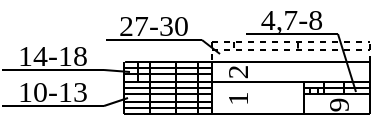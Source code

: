 <mxfile version="14.5.1" type="device"><diagram id="sRBYyVevps4pl8VskuLO" name="Page-1"><mxGraphModel dx="693" dy="551" grid="1" gridSize="1" guides="1" tooltips="1" connect="1" arrows="1" fold="1" page="1" pageScale="1" pageWidth="280" pageHeight="200" math="0" shadow="0"><root><mxCell id="0"/><mxCell id="1" parent="0"/><mxCell id="vrU-JMcrjtKYh5BIRuSD-8" value="" style="rounded=0;whiteSpace=wrap;html=1;fontSize=15;noLabel=1;fontColor=none;strokeColor=none;" vertex="1" parent="1"><mxGeometry x="214" y="143" width="45" height="26" as="geometry"/></mxCell><mxCell id="U6kisqNHEcAzyzzc-JyP-313" value="" style="rounded=0;whiteSpace=wrap;html=1;fontSize=15;noLabel=1;fontColor=none;strokeColor=none;" parent="1" vertex="1"><mxGeometry x="145" y="146" width="46" height="22" as="geometry"/></mxCell><mxCell id="U6kisqNHEcAzyzzc-JyP-227" value="" style="endArrow=none;html=1;fontSize=15;" parent="1" edge="1"><mxGeometry width="50" height="50" relative="1" as="geometry"><mxPoint x="153" y="196" as="sourcePoint"/><mxPoint x="153" y="170" as="targetPoint"/></mxGeometry></mxCell><mxCell id="U6kisqNHEcAzyzzc-JyP-231" value="" style="endArrow=none;html=1;fontSize=15;" parent="1" edge="1"><mxGeometry width="50" height="50" relative="1" as="geometry"><mxPoint x="153" y="196" as="sourcePoint"/><mxPoint x="276" y="196" as="targetPoint"/></mxGeometry></mxCell><mxCell id="U6kisqNHEcAzyzzc-JyP-232" value="" style="endArrow=none;html=1;fontSize=15;" parent="1" edge="1"><mxGeometry width="50" height="50" relative="1" as="geometry"><mxPoint x="276" y="196" as="sourcePoint"/><mxPoint x="276" y="170" as="targetPoint"/></mxGeometry></mxCell><mxCell id="U6kisqNHEcAzyzzc-JyP-262" value="&lt;font face=&quot;Verdana&quot; style=&quot;font-size: 15px&quot;&gt;4,7-8&lt;/font&gt;" style="text;html=1;strokeColor=none;fillColor=none;align=center;verticalAlign=middle;whiteSpace=wrap;rounded=0;fontSize=15;" parent="1" vertex="1"><mxGeometry x="214" y="140" width="46" height="16" as="geometry"/></mxCell><mxCell id="U6kisqNHEcAzyzzc-JyP-279" value="" style="endArrow=none;html=1;fontSize=15;" parent="1" edge="1"><mxGeometry width="50" height="50" relative="1" as="geometry"><mxPoint x="160" y="180" as="sourcePoint"/><mxPoint x="160" y="170" as="targetPoint"/></mxGeometry></mxCell><mxCell id="U6kisqNHEcAzyzzc-JyP-280" value="" style="endArrow=none;html=1;fontSize=15;" parent="1" edge="1"><mxGeometry width="50" height="50" relative="1" as="geometry"><mxPoint x="166" y="195.67" as="sourcePoint"/><mxPoint x="166" y="170" as="targetPoint"/></mxGeometry></mxCell><mxCell id="U6kisqNHEcAzyzzc-JyP-282" value="" style="endArrow=none;html=1;fontSize=15;" parent="1" edge="1"><mxGeometry width="50" height="50" relative="1" as="geometry"><mxPoint x="179" y="195.67" as="sourcePoint"/><mxPoint x="179" y="170" as="targetPoint"/></mxGeometry></mxCell><mxCell id="U6kisqNHEcAzyzzc-JyP-283" value="" style="endArrow=none;html=1;fontSize=15;" parent="1" edge="1"><mxGeometry width="50" height="50" relative="1" as="geometry"><mxPoint x="190" y="195.67" as="sourcePoint"/><mxPoint x="190" y="170" as="targetPoint"/></mxGeometry></mxCell><mxCell id="U6kisqNHEcAzyzzc-JyP-284" value="" style="endArrow=none;html=1;fontSize=15;" parent="1" edge="1"><mxGeometry width="50" height="50" relative="1" as="geometry"><mxPoint x="197" y="195.67" as="sourcePoint"/><mxPoint x="197" y="170" as="targetPoint"/></mxGeometry></mxCell><mxCell id="U6kisqNHEcAzyzzc-JyP-286" value="" style="endArrow=none;html=1;fontSize=15;" parent="1" edge="1"><mxGeometry width="50" height="50" relative="1" as="geometry"><mxPoint x="153.0" y="176" as="sourcePoint"/><mxPoint x="197" y="176" as="targetPoint"/></mxGeometry></mxCell><mxCell id="U6kisqNHEcAzyzzc-JyP-288" value="" style="endArrow=none;html=1;fontSize=15;" parent="1" edge="1"><mxGeometry width="50" height="50" relative="1" as="geometry"><mxPoint x="153.0" y="186" as="sourcePoint"/><mxPoint x="197" y="186" as="targetPoint"/></mxGeometry></mxCell><mxCell id="U6kisqNHEcAzyzzc-JyP-289" value="" style="endArrow=none;html=1;fontSize=15;" parent="1" edge="1"><mxGeometry width="50" height="50" relative="1" as="geometry"><mxPoint x="243" y="195.67" as="sourcePoint"/><mxPoint x="243" y="180" as="targetPoint"/></mxGeometry></mxCell><mxCell id="U6kisqNHEcAzyzzc-JyP-290" value="" style="endArrow=none;html=1;fontSize=15;" parent="1" edge="1"><mxGeometry width="50" height="50" relative="1" as="geometry"><mxPoint x="253" y="186" as="sourcePoint"/><mxPoint x="253" y="180" as="targetPoint"/></mxGeometry></mxCell><mxCell id="U6kisqNHEcAzyzzc-JyP-292" value="" style="endArrow=none;html=1;fontSize=15;" parent="1" edge="1"><mxGeometry width="50" height="50" relative="1" as="geometry"><mxPoint x="263" y="186" as="sourcePoint"/><mxPoint x="263" y="180" as="targetPoint"/></mxGeometry></mxCell><mxCell id="U6kisqNHEcAzyzzc-JyP-294" value="" style="endArrow=none;html=1;fontSize=15;" parent="1" edge="1"><mxGeometry width="50" height="50" relative="1" as="geometry"><mxPoint x="153.54" y="170" as="sourcePoint"/><mxPoint x="276" y="170" as="targetPoint"/></mxGeometry></mxCell><mxCell id="U6kisqNHEcAzyzzc-JyP-295" value="" style="endArrow=none;html=1;fontSize=15;" parent="1" edge="1"><mxGeometry width="50" height="50" relative="1" as="geometry"><mxPoint x="153.0" y="173" as="sourcePoint"/><mxPoint x="197" y="173" as="targetPoint"/></mxGeometry></mxCell><mxCell id="U6kisqNHEcAzyzzc-JyP-296" value="" style="endArrow=none;html=1;fontSize=15;" parent="1" edge="1"><mxGeometry width="50" height="50" relative="1" as="geometry"><mxPoint x="153" y="180" as="sourcePoint"/><mxPoint x="276" y="180" as="targetPoint"/></mxGeometry></mxCell><mxCell id="U6kisqNHEcAzyzzc-JyP-297" value="" style="endArrow=none;html=1;fontSize=15;" parent="1" edge="1"><mxGeometry width="50" height="50" relative="1" as="geometry"><mxPoint x="153.0" y="183" as="sourcePoint"/><mxPoint x="197" y="183" as="targetPoint"/></mxGeometry></mxCell><mxCell id="U6kisqNHEcAzyzzc-JyP-298" value="" style="endArrow=none;html=1;fontSize=15;" parent="1" edge="1"><mxGeometry width="50" height="50" relative="1" as="geometry"><mxPoint x="153.0" y="190" as="sourcePoint"/><mxPoint x="197" y="190" as="targetPoint"/></mxGeometry></mxCell><mxCell id="U6kisqNHEcAzyzzc-JyP-299" value="" style="endArrow=none;html=1;fontSize=15;" parent="1" edge="1"><mxGeometry width="50" height="50" relative="1" as="geometry"><mxPoint x="153.0" y="193" as="sourcePoint"/><mxPoint x="197" y="193" as="targetPoint"/></mxGeometry></mxCell><mxCell id="U6kisqNHEcAzyzzc-JyP-300" value="&lt;font face=&quot;Verdana&quot; style=&quot;font-size: 15px;&quot;&gt;2&lt;/font&gt;" style="text;html=1;strokeColor=none;fillColor=none;align=center;verticalAlign=middle;whiteSpace=wrap;rounded=0;fontSize=15;rotation=-90;" parent="1" vertex="1"><mxGeometry x="204.82" y="164.2" width="8.38" height="21.5" as="geometry"/></mxCell><mxCell id="U6kisqNHEcAzyzzc-JyP-301" value="&lt;font face=&quot;Verdana&quot; style=&quot;font-size: 15px;&quot;&gt;1&lt;/font&gt;" style="text;html=1;strokeColor=none;fillColor=none;align=center;verticalAlign=middle;whiteSpace=wrap;rounded=0;fontSize=15;rotation=-90;" parent="1" vertex="1"><mxGeometry x="202.15" y="176.86" width="14" height="22.68" as="geometry"/></mxCell><mxCell id="U6kisqNHEcAzyzzc-JyP-304" value="&lt;font face=&quot;Verdana&quot; style=&quot;font-size: 15px;&quot;&gt;9&lt;/font&gt;" style="text;html=1;strokeColor=none;fillColor=none;align=center;verticalAlign=middle;whiteSpace=wrap;rounded=0;fontSize=15;rotation=-90;" parent="1" vertex="1"><mxGeometry x="255.35" y="175.35" width="8" height="31.5" as="geometry"/></mxCell><mxCell id="U6kisqNHEcAzyzzc-JyP-305" value="" style="endArrow=none;html=1;fontSize=15;entryX=0;entryY=1;entryDx=0;entryDy=0;exitX=1;exitY=1;exitDx=0;exitDy=0;" parent="1" source="U6kisqNHEcAzyzzc-JyP-262" target="U6kisqNHEcAzyzzc-JyP-262" edge="1"><mxGeometry width="50" height="50" relative="1" as="geometry"><mxPoint x="104" y="176" as="sourcePoint"/><mxPoint x="154" y="126" as="targetPoint"/></mxGeometry></mxCell><mxCell id="U6kisqNHEcAzyzzc-JyP-306" value="&lt;font face=&quot;Verdana&quot; style=&quot;font-size: 15px&quot;&gt;14-18&lt;/font&gt;" style="text;html=1;strokeColor=none;fillColor=none;align=center;verticalAlign=middle;whiteSpace=wrap;rounded=0;fontSize=15;" parent="1" vertex="1"><mxGeometry x="92" y="158" width="51" height="16" as="geometry"/></mxCell><mxCell id="U6kisqNHEcAzyzzc-JyP-307" value="" style="endArrow=none;html=1;fontSize=15;entryX=0;entryY=1;entryDx=0;entryDy=0;exitX=1;exitY=1;exitDx=0;exitDy=0;" parent="1" source="U6kisqNHEcAzyzzc-JyP-306" target="U6kisqNHEcAzyzzc-JyP-306" edge="1"><mxGeometry width="50" height="50" relative="1" as="geometry"><mxPoint x="42" y="185" as="sourcePoint"/><mxPoint x="92" y="135" as="targetPoint"/></mxGeometry></mxCell><mxCell id="U6kisqNHEcAzyzzc-JyP-308" value="" style="endArrow=none;html=1;fontSize=15;entryX=1;entryY=1;entryDx=0;entryDy=0;" parent="1" target="U6kisqNHEcAzyzzc-JyP-306" edge="1"><mxGeometry width="50" height="50" relative="1" as="geometry"><mxPoint x="156" y="175" as="sourcePoint"/><mxPoint x="132" y="171" as="targetPoint"/></mxGeometry></mxCell><mxCell id="U6kisqNHEcAzyzzc-JyP-309" value="&lt;font face=&quot;Verdana&quot; style=&quot;font-size: 15px;&quot;&gt;10-13&lt;/font&gt;" style="text;html=1;strokeColor=none;fillColor=none;align=center;verticalAlign=middle;whiteSpace=wrap;rounded=0;fontSize=15;" parent="1" vertex="1"><mxGeometry x="92" y="176" width="51" height="16" as="geometry"/></mxCell><mxCell id="U6kisqNHEcAzyzzc-JyP-310" value="" style="endArrow=none;html=1;fontSize=15;entryX=0;entryY=1;entryDx=0;entryDy=0;exitX=1;exitY=1;exitDx=0;exitDy=0;" parent="1" source="U6kisqNHEcAzyzzc-JyP-309" target="U6kisqNHEcAzyzzc-JyP-309" edge="1"><mxGeometry width="50" height="50" relative="1" as="geometry"><mxPoint x="42" y="203.34" as="sourcePoint"/><mxPoint x="92" y="153.34" as="targetPoint"/></mxGeometry></mxCell><mxCell id="U6kisqNHEcAzyzzc-JyP-311" value="" style="endArrow=none;html=1;fontSize=15;entryX=1;entryY=1;entryDx=0;entryDy=0;" parent="1" target="U6kisqNHEcAzyzzc-JyP-309" edge="1"><mxGeometry width="50" height="50" relative="1" as="geometry"><mxPoint x="155" y="188" as="sourcePoint"/><mxPoint x="132" y="189.34" as="targetPoint"/></mxGeometry></mxCell><mxCell id="U6kisqNHEcAzyzzc-JyP-312" value="" style="endArrow=none;html=1;fontSize=15;entryX=1;entryY=1;entryDx=0;entryDy=0;" parent="1" target="U6kisqNHEcAzyzzc-JyP-262" edge="1"><mxGeometry width="50" height="50" relative="1" as="geometry"><mxPoint x="269" y="185" as="sourcePoint"/><mxPoint x="229" y="106" as="targetPoint"/></mxGeometry></mxCell><mxCell id="A89R9GqljYX0OiYE1ksP-2" value="" style="endArrow=none;html=1;fontSize=15;" parent="1" edge="1"><mxGeometry width="50" height="50" relative="1" as="geometry"><mxPoint x="243" y="186" as="sourcePoint"/><mxPoint x="276" y="186" as="targetPoint"/></mxGeometry></mxCell><mxCell id="A89R9GqljYX0OiYE1ksP-3" value="" style="endArrow=none;html=1;fontSize=15;" parent="1" edge="1"><mxGeometry width="50" height="50" relative="1" as="geometry"><mxPoint x="246" y="186" as="sourcePoint"/><mxPoint x="246" y="183" as="targetPoint"/></mxGeometry></mxCell><mxCell id="A89R9GqljYX0OiYE1ksP-4" value="" style="endArrow=none;html=1;fontSize=15;" parent="1" edge="1"><mxGeometry width="50" height="50" relative="1" as="geometry"><mxPoint x="250" y="186" as="sourcePoint"/><mxPoint x="250" y="183" as="targetPoint"/></mxGeometry></mxCell><mxCell id="A89R9GqljYX0OiYE1ksP-6" value="&lt;font face=&quot;Verdana&quot;&gt;27-30&lt;/font&gt;" style="text;html=1;strokeColor=none;fillColor=none;align=center;verticalAlign=middle;whiteSpace=wrap;rounded=0;fontSize=15;" parent="1" vertex="1"><mxGeometry x="144" y="143" width="48" height="16" as="geometry"/></mxCell><mxCell id="A89R9GqljYX0OiYE1ksP-7" value="" style="endArrow=none;html=1;fontSize=15;entryX=0;entryY=1;entryDx=0;entryDy=0;exitX=1;exitY=1;exitDx=0;exitDy=0;" parent="1" source="A89R9GqljYX0OiYE1ksP-6" target="A89R9GqljYX0OiYE1ksP-6" edge="1"><mxGeometry width="50" height="50" relative="1" as="geometry"><mxPoint x="65" y="167" as="sourcePoint"/><mxPoint x="115" y="117" as="targetPoint"/></mxGeometry></mxCell><mxCell id="A89R9GqljYX0OiYE1ksP-8" value="" style="endArrow=none;html=1;fontSize=15;entryX=1;entryY=1;entryDx=0;entryDy=0;" parent="1" target="A89R9GqljYX0OiYE1ksP-6" edge="1"><mxGeometry width="50" height="50" relative="1" as="geometry"><mxPoint x="201" y="166" as="sourcePoint"/><mxPoint x="190" y="97" as="targetPoint"/></mxGeometry></mxCell><mxCell id="vrU-JMcrjtKYh5BIRuSD-1" value="" style="endArrow=none;html=1;fontSize=15;" edge="1" parent="1"><mxGeometry width="50" height="50" relative="1" as="geometry"><mxPoint x="243" y="183" as="sourcePoint"/><mxPoint x="276" y="183" as="targetPoint"/></mxGeometry></mxCell><mxCell id="vrU-JMcrjtKYh5BIRuSD-2" value="" style="endArrow=none;html=1;fontSize=15;dashed=1;" edge="1" parent="1"><mxGeometry width="50" height="50" relative="1" as="geometry"><mxPoint x="197" y="164" as="sourcePoint"/><mxPoint x="276" y="164" as="targetPoint"/></mxGeometry></mxCell><mxCell id="vrU-JMcrjtKYh5BIRuSD-3" value="" style="endArrow=none;html=1;fontSize=15;dashed=1;" edge="1" parent="1"><mxGeometry width="50" height="50" relative="1" as="geometry"><mxPoint x="197" y="160" as="sourcePoint"/><mxPoint x="197" y="170" as="targetPoint"/></mxGeometry></mxCell><mxCell id="vrU-JMcrjtKYh5BIRuSD-4" value="" style="endArrow=none;html=1;fontSize=15;dashed=1;" edge="1" parent="1"><mxGeometry width="50" height="50" relative="1" as="geometry"><mxPoint x="276" y="170" as="sourcePoint"/><mxPoint x="276" y="160" as="targetPoint"/></mxGeometry></mxCell><mxCell id="vrU-JMcrjtKYh5BIRuSD-5" value="" style="endArrow=none;html=1;fontSize=15;dashed=1;" edge="1" parent="1"><mxGeometry width="50" height="50" relative="1" as="geometry"><mxPoint x="197" y="160" as="sourcePoint"/><mxPoint x="276" y="160" as="targetPoint"/></mxGeometry></mxCell><mxCell id="vrU-JMcrjtKYh5BIRuSD-6" value="" style="endArrow=none;html=1;fontSize=15;dashed=1;" edge="1" parent="1"><mxGeometry width="50" height="50" relative="1" as="geometry"><mxPoint x="208" y="160" as="sourcePoint"/><mxPoint x="208" y="164" as="targetPoint"/></mxGeometry></mxCell><mxCell id="vrU-JMcrjtKYh5BIRuSD-7" value="" style="endArrow=none;html=1;fontSize=15;dashed=1;" edge="1" parent="1"><mxGeometry width="50" height="50" relative="1" as="geometry"><mxPoint x="240" y="160.2" as="sourcePoint"/><mxPoint x="240" y="164.2" as="targetPoint"/></mxGeometry></mxCell></root></mxGraphModel></diagram></mxfile>